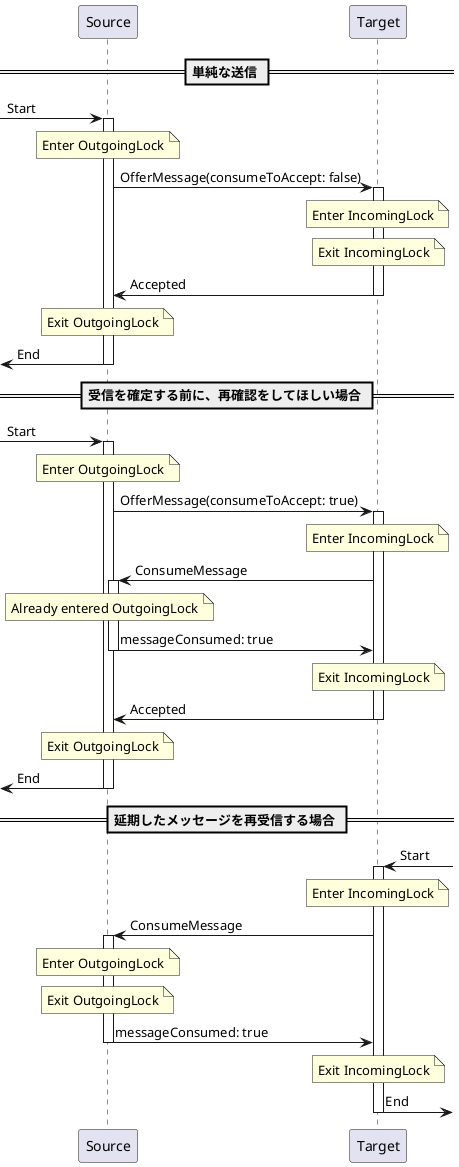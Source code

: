 @startuml
participant Source
participant Target

== 単純な送信 ==

[-> Source : Start
activate Source

note over Source : Enter OutgoingLock

Source -> Target : OfferMessage(consumeToAccept: false)
activate Target

note over Target : Enter IncomingLock
note over Target : Exit IncomingLock

Target -> Source : Accepted
deactivate Target

note over Source : Exit OutgoingLock

[<- Source : End
deactivate Source

== 受信を確定する前に、再確認をしてほしい場合 ==

[-> Source : Start
activate Source

note over Source : Enter OutgoingLock

Source -> Target : OfferMessage(consumeToAccept: true)
activate Target

note over Target : Enter IncomingLock

Target -> Source : ConsumeMessage
activate Source

note over Source : Already entered OutgoingLock

Source -> Target : messageConsumed: true
deactivate Source

note over Target : Exit IncomingLock

Target -> Source : Accepted
deactivate Target

note over Source : Exit OutgoingLock

[<- Source : End
deactivate Source

== 延期したメッセージを再受信する場合 ==

Target <-] : Start
activate Target

note over Target : Enter IncomingLock

Target -> Source : ConsumeMessage
activate Source

note over Source : Enter OutgoingLock
note over Source : Exit OutgoingLock

Source -> Target : messageConsumed: true
deactivate Source

note over Target : Exit IncomingLock

Target ->] : End
deactivate Target

@enduml
